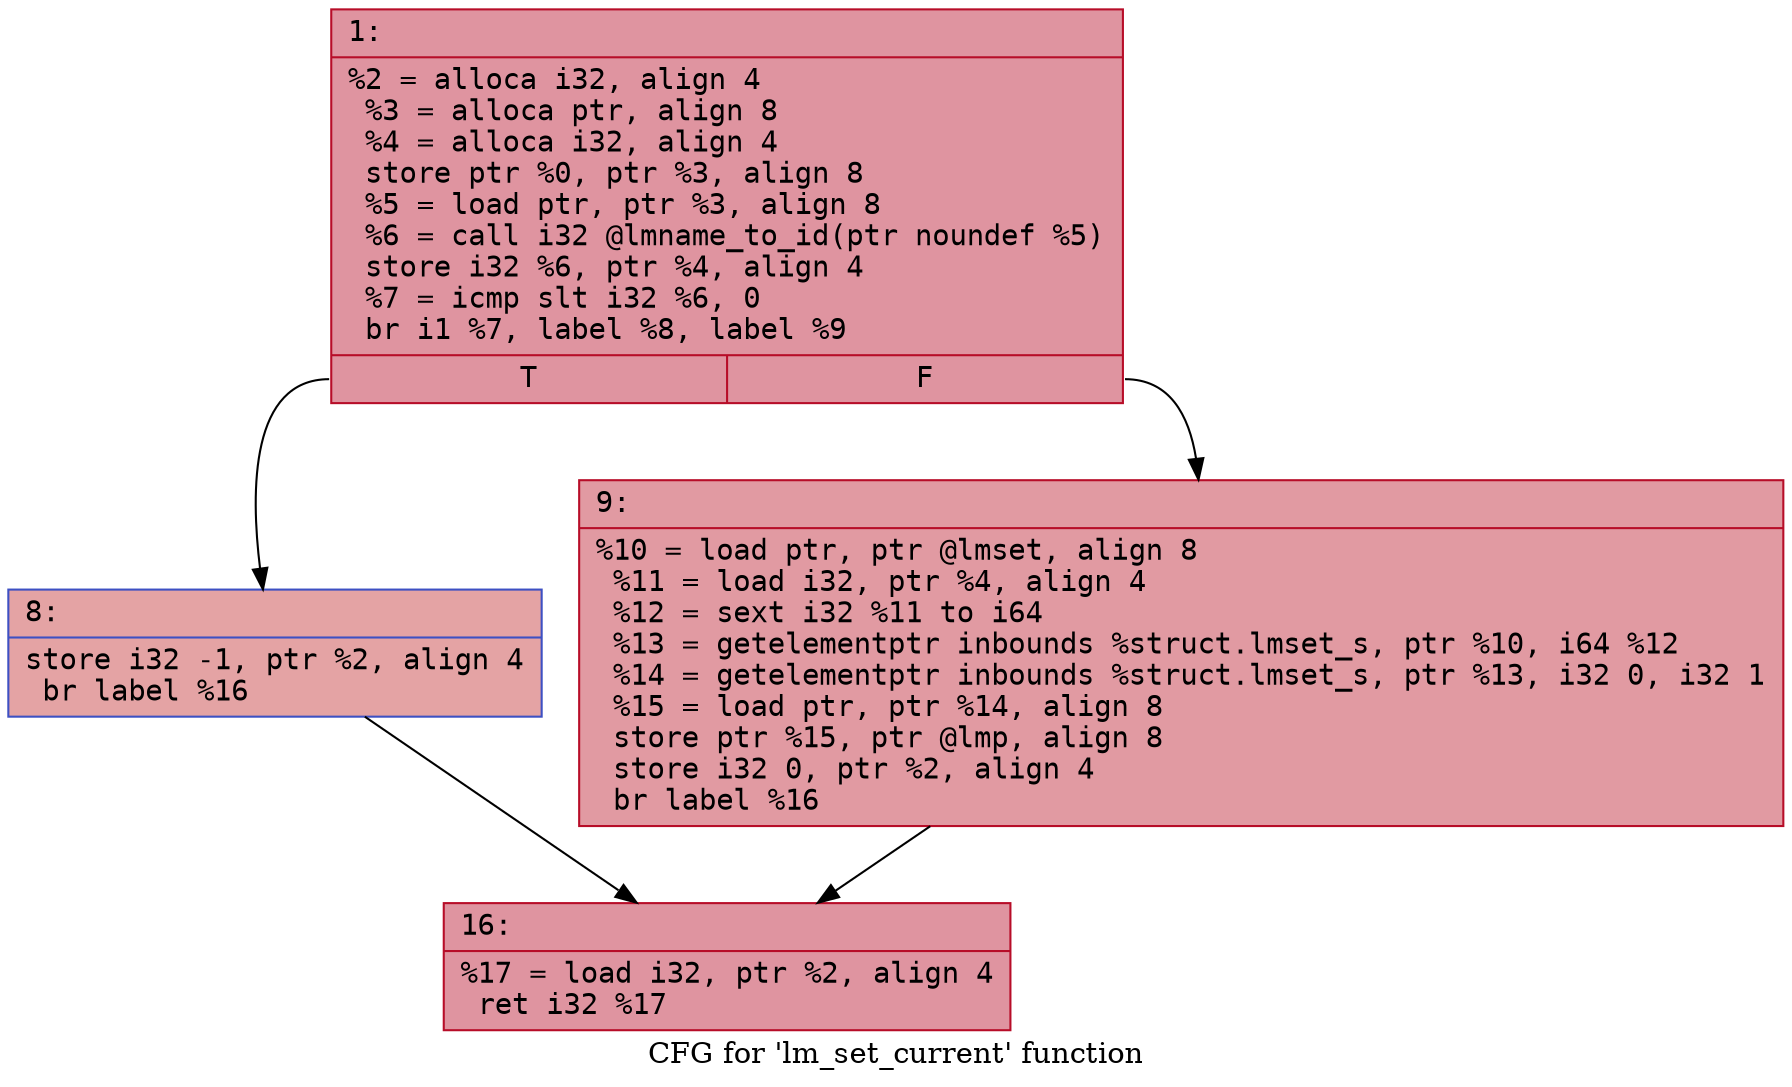 digraph "CFG for 'lm_set_current' function" {
	label="CFG for 'lm_set_current' function";

	Node0x6000025372a0 [shape=record,color="#b70d28ff", style=filled, fillcolor="#b70d2870" fontname="Courier",label="{1:\l|  %2 = alloca i32, align 4\l  %3 = alloca ptr, align 8\l  %4 = alloca i32, align 4\l  store ptr %0, ptr %3, align 8\l  %5 = load ptr, ptr %3, align 8\l  %6 = call i32 @lmname_to_id(ptr noundef %5)\l  store i32 %6, ptr %4, align 4\l  %7 = icmp slt i32 %6, 0\l  br i1 %7, label %8, label %9\l|{<s0>T|<s1>F}}"];
	Node0x6000025372a0:s0 -> Node0x6000025375c0[tooltip="1 -> 8\nProbability 37.50%" ];
	Node0x6000025372a0:s1 -> Node0x600002537610[tooltip="1 -> 9\nProbability 62.50%" ];
	Node0x6000025375c0 [shape=record,color="#3d50c3ff", style=filled, fillcolor="#c32e3170" fontname="Courier",label="{8:\l|  store i32 -1, ptr %2, align 4\l  br label %16\l}"];
	Node0x6000025375c0 -> Node0x600002537660[tooltip="8 -> 16\nProbability 100.00%" ];
	Node0x600002537610 [shape=record,color="#b70d28ff", style=filled, fillcolor="#bb1b2c70" fontname="Courier",label="{9:\l|  %10 = load ptr, ptr @lmset, align 8\l  %11 = load i32, ptr %4, align 4\l  %12 = sext i32 %11 to i64\l  %13 = getelementptr inbounds %struct.lmset_s, ptr %10, i64 %12\l  %14 = getelementptr inbounds %struct.lmset_s, ptr %13, i32 0, i32 1\l  %15 = load ptr, ptr %14, align 8\l  store ptr %15, ptr @lmp, align 8\l  store i32 0, ptr %2, align 4\l  br label %16\l}"];
	Node0x600002537610 -> Node0x600002537660[tooltip="9 -> 16\nProbability 100.00%" ];
	Node0x600002537660 [shape=record,color="#b70d28ff", style=filled, fillcolor="#b70d2870" fontname="Courier",label="{16:\l|  %17 = load i32, ptr %2, align 4\l  ret i32 %17\l}"];
}
